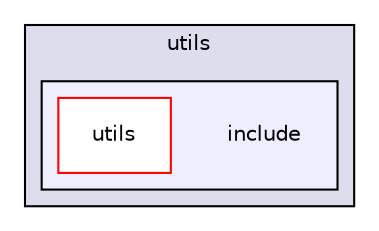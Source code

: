 digraph "/home/nyarosu/repos/hft/src/libs/utils/include" {
  compound=true
  node [ fontsize="10", fontname="Helvetica"];
  edge [ labelfontsize="10", labelfontname="Helvetica"];
  subgraph clusterdir_0613198e77a9b173fe3ff0a50633b455 {
    graph [ bgcolor="#ddddee", pencolor="black", label="utils" fontname="Helvetica", fontsize="10", URL="dir_0613198e77a9b173fe3ff0a50633b455.html"]
  subgraph clusterdir_cf50f40b2b2522e98f925244f82fd8fd {
    graph [ bgcolor="#eeeeff", pencolor="black", label="" URL="dir_cf50f40b2b2522e98f925244f82fd8fd.html"];
    dir_cf50f40b2b2522e98f925244f82fd8fd [shape=plaintext label="include"];
  dir_873461905e5197e39f3c013dc93d0852 [shape=box label="utils" fillcolor="white" style="filled" color="red" URL="dir_873461905e5197e39f3c013dc93d0852.html"];
  }
  }
}
